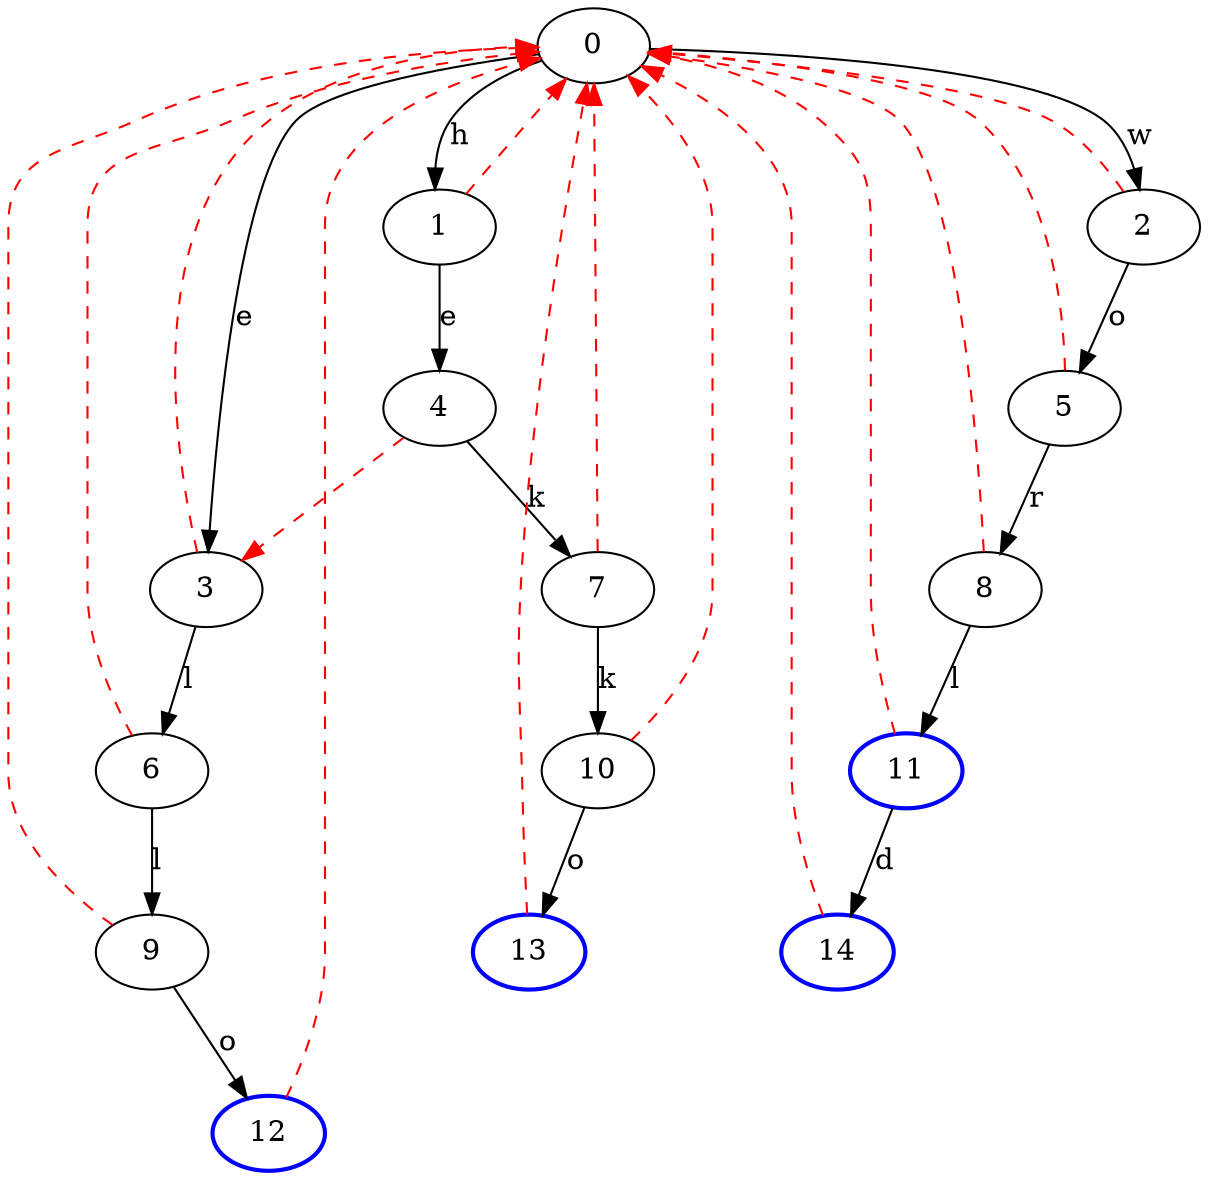     strict digraph {
        0->1[label="h"]
        0->2[label="w"]
        0->3[label="e"]
        1->0[color="red" style="dashed"]
        1->4[label="e"]
        2->0[color="red" style="dashed"]
        2->5[label="o"]
        3->0[color="red" style="dashed"]
        3->6[label="l"]
        4->3[color="red" style="dashed"]
        4->7[label="k"]
        5->0[color="red" style="dashed"]
        5->8[label="r"]
        6->0[color="red" style="dashed"]
        6->9[label="l"]
        7->0[color="red" style="dashed"]
        7->10[label="k"]
        8->0[color="red" style="dashed"]
        8->11[label="l"]
        9->0[color="red" style="dashed"]
        9->12[label="o"]
        10->0[color="red" style="dashed"]
        10->13[label="o"]
        11[style="bold" color="blue"]
        11->0[color="red" style="dashed"]
        11->14[label="d"]
        12[style="bold" color="blue"]
        12->0[color="red" style="dashed"]
        13[style="bold" color="blue"]
        13->0[color="red" style="dashed"]
        14[style="bold" color="blue"]
        14->0[color="red" style="dashed"]

    }

